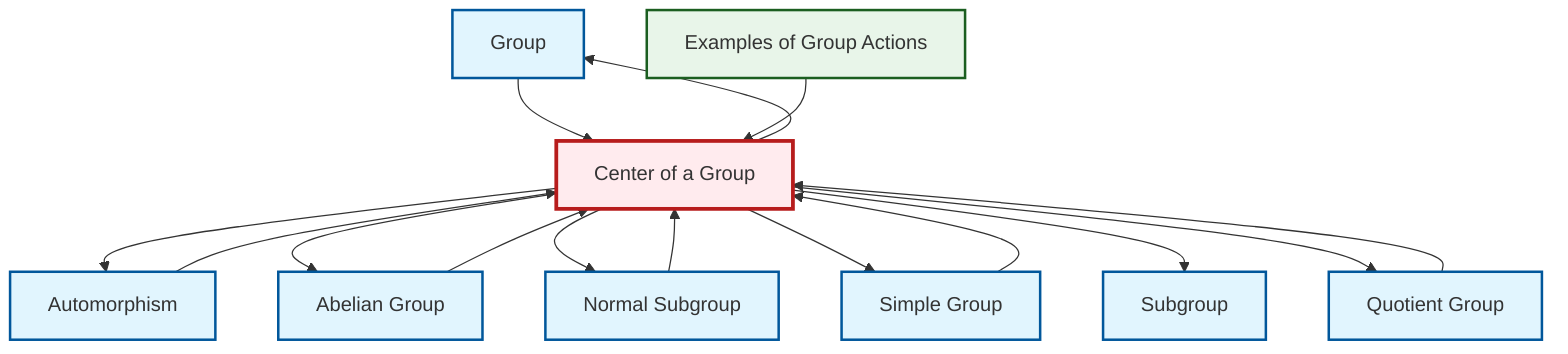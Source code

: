 graph TD
    classDef definition fill:#e1f5fe,stroke:#01579b,stroke-width:2px
    classDef theorem fill:#f3e5f5,stroke:#4a148c,stroke-width:2px
    classDef axiom fill:#fff3e0,stroke:#e65100,stroke-width:2px
    classDef example fill:#e8f5e9,stroke:#1b5e20,stroke-width:2px
    classDef current fill:#ffebee,stroke:#b71c1c,stroke-width:3px
    def-group["Group"]:::definition
    def-normal-subgroup["Normal Subgroup"]:::definition
    def-quotient-group["Quotient Group"]:::definition
    def-simple-group["Simple Group"]:::definition
    def-automorphism["Automorphism"]:::definition
    def-center-of-group["Center of a Group"]:::definition
    ex-group-action-examples["Examples of Group Actions"]:::example
    def-subgroup["Subgroup"]:::definition
    def-abelian-group["Abelian Group"]:::definition
    def-center-of-group --> def-automorphism
    def-center-of-group --> def-abelian-group
    def-abelian-group --> def-center-of-group
    def-group --> def-center-of-group
    def-normal-subgroup --> def-center-of-group
    def-quotient-group --> def-center-of-group
    def-center-of-group --> def-group
    def-simple-group --> def-center-of-group
    def-center-of-group --> def-normal-subgroup
    ex-group-action-examples --> def-center-of-group
    def-center-of-group --> def-simple-group
    def-center-of-group --> def-subgroup
    def-center-of-group --> def-quotient-group
    def-automorphism --> def-center-of-group
    class def-center-of-group current
